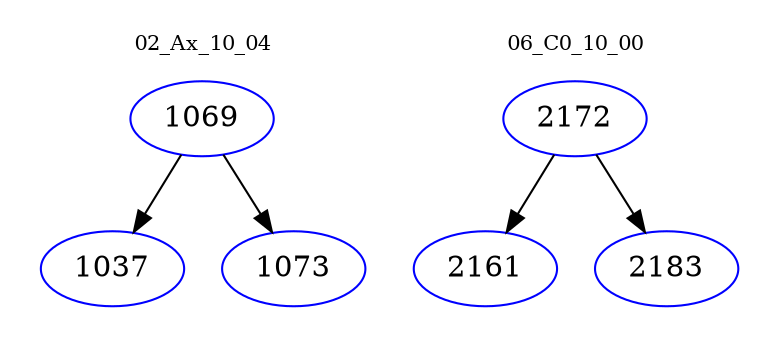 digraph{
subgraph cluster_0 {
color = white
label = "02_Ax_10_04";
fontsize=10;
T0_1069 [label="1069", color="blue"]
T0_1069 -> T0_1037 [color="black"]
T0_1037 [label="1037", color="blue"]
T0_1069 -> T0_1073 [color="black"]
T0_1073 [label="1073", color="blue"]
}
subgraph cluster_1 {
color = white
label = "06_C0_10_00";
fontsize=10;
T1_2172 [label="2172", color="blue"]
T1_2172 -> T1_2161 [color="black"]
T1_2161 [label="2161", color="blue"]
T1_2172 -> T1_2183 [color="black"]
T1_2183 [label="2183", color="blue"]
}
}
